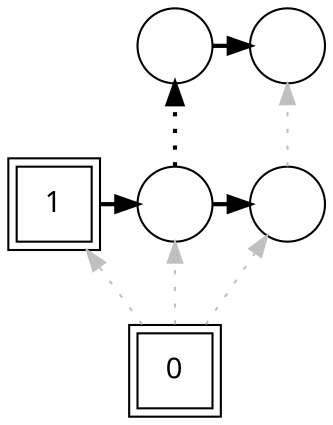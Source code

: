 digraph G {
rankdir = BT;
Node [ fontname="Arial Unicode Multicast"];
Player		[ label="1" shape=square peripheries=2];
Ground		[ label="0" shape=square peripheries=2];
Sausage1		[ label="" shape=circle];
Sausage0		[ label="" shape=circle];
Sausage3		[ label="" shape=circle];
Sausage2		[ label="" shape=circle];
{rank=same; Player,Sausage1};
{rank=same; Sausage1,Sausage3};
{rank=same; Sausage0,Sausage2};
	"Ground" -> "Player" [style=dotted color="gray"];
	"Player" -> "Sausage1" [constraint=false  penwidth=2];
	"Ground" -> "Sausage1" [style=dotted color="gray"];
	"Sausage1" -> "Sausage0" [style=dotted  penwidth=2];
	"Sausage1" -> "Sausage3" [constraint=false  penwidth=2];
	"Sausage0" -> "Sausage2" [constraint=false  penwidth=2];
	"Ground" -> "Sausage3" [style=dotted color="gray"];
	"Sausage3" -> "Sausage2" [style=dotted color="gray"];
}